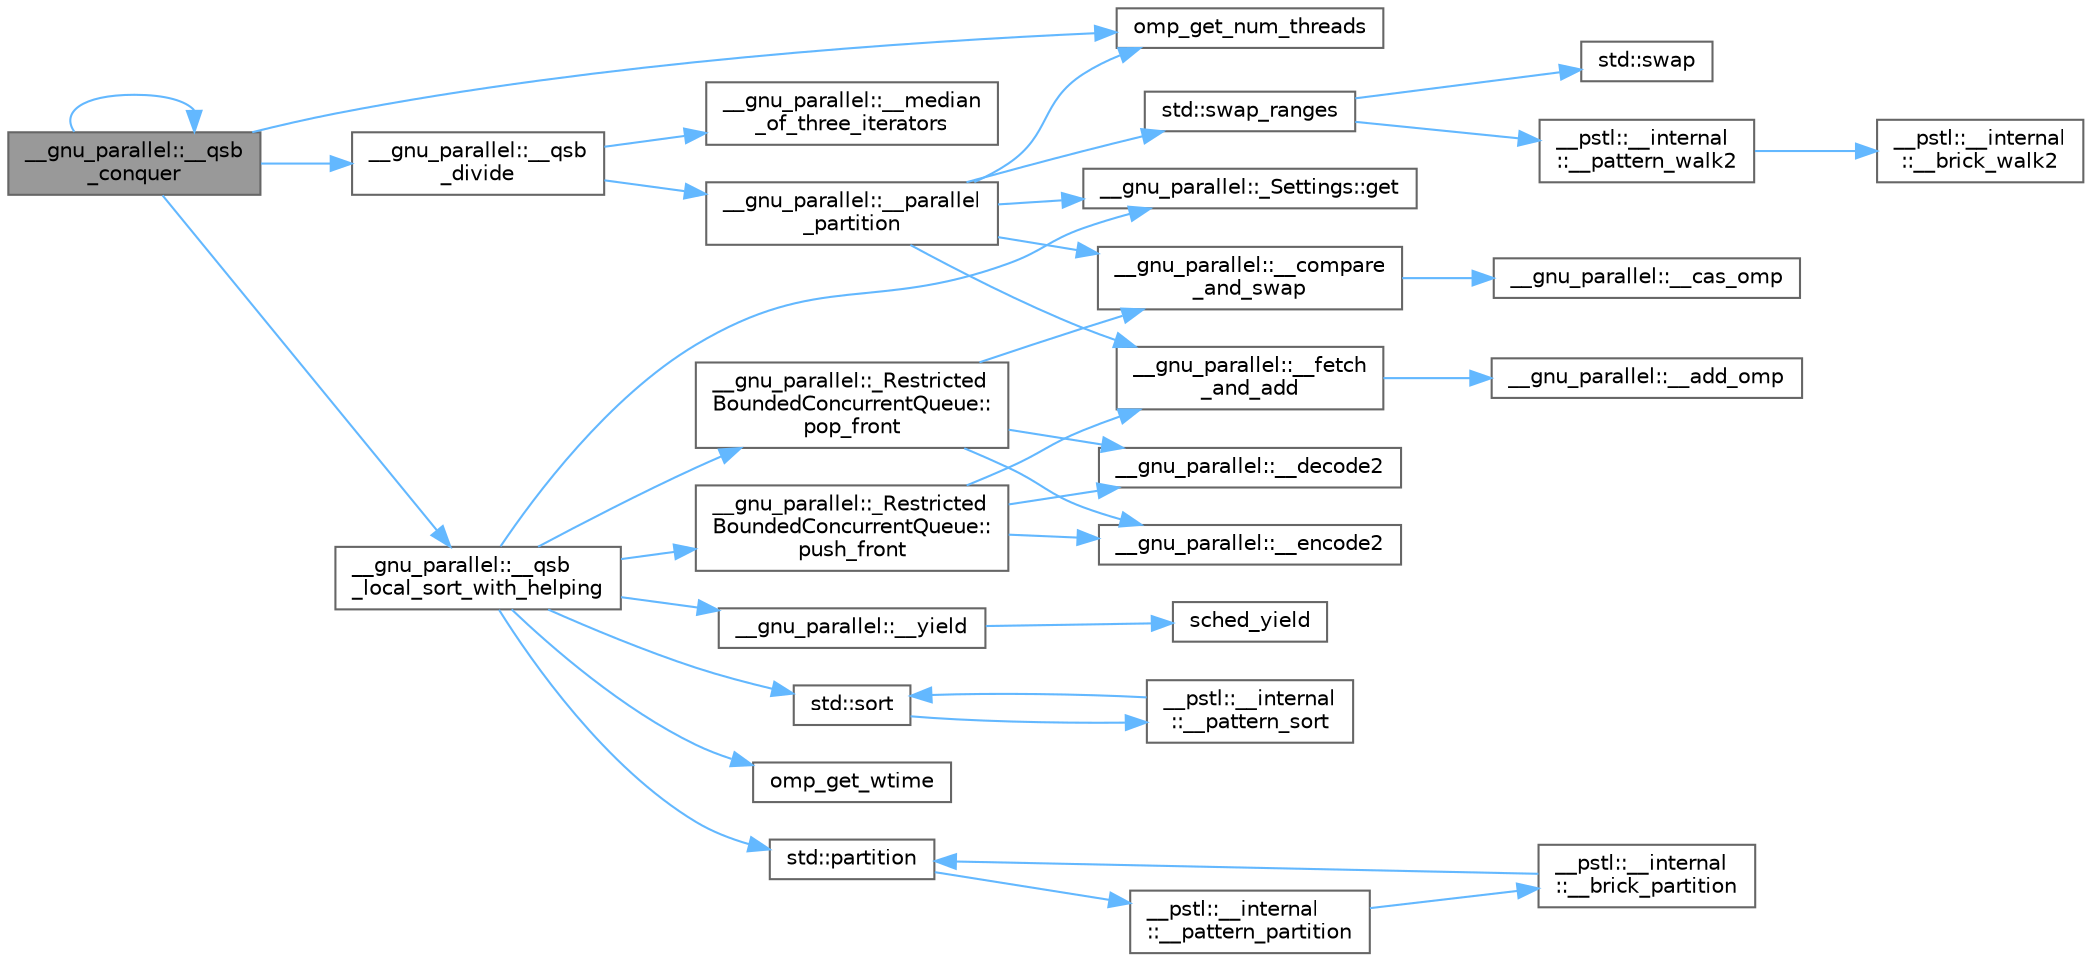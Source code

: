 digraph "__gnu_parallel::__qsb_conquer"
{
 // LATEX_PDF_SIZE
  bgcolor="transparent";
  edge [fontname=Helvetica,fontsize=10,labelfontname=Helvetica,labelfontsize=10];
  node [fontname=Helvetica,fontsize=10,shape=box,height=0.2,width=0.4];
  rankdir="LR";
  Node1 [id="Node000001",label="__gnu_parallel::__qsb\l_conquer",height=0.2,width=0.4,color="gray40", fillcolor="grey60", style="filled", fontcolor="black",tooltip="Quicksort conquer step."];
  Node1 -> Node1 [id="edge71_Node000001_Node000001",color="steelblue1",style="solid",tooltip=" "];
  Node1 -> Node2 [id="edge72_Node000001_Node000002",color="steelblue1",style="solid",tooltip=" "];
  Node2 [id="Node000002",label="__gnu_parallel::__qsb\l_divide",height=0.2,width=0.4,color="grey40", fillcolor="white", style="filled",URL="$namespace____gnu__parallel.html#af5df990f9c6b42ec71b0b3245efd8e56",tooltip="Balanced quicksort divide step."];
  Node2 -> Node3 [id="edge73_Node000002_Node000003",color="steelblue1",style="solid",tooltip=" "];
  Node3 [id="Node000003",label="__gnu_parallel::__median\l_of_three_iterators",height=0.2,width=0.4,color="grey40", fillcolor="white", style="filled",URL="$namespace____gnu__parallel.html#a74914ea59d68887b517e12c90189dbcd",tooltip="Compute the median of three referenced elements, according to __comp."];
  Node2 -> Node4 [id="edge74_Node000002_Node000004",color="steelblue1",style="solid",tooltip=" "];
  Node4 [id="Node000004",label="__gnu_parallel::__parallel\l_partition",height=0.2,width=0.4,color="grey40", fillcolor="white", style="filled",URL="$namespace____gnu__parallel.html#ac870af1d69405f2f53cd7a96e1d92348",tooltip="Parallel implementation of std::partition."];
  Node4 -> Node5 [id="edge75_Node000004_Node000005",color="steelblue1",style="solid",tooltip=" "];
  Node5 [id="Node000005",label="__gnu_parallel::__compare\l_and_swap",height=0.2,width=0.4,color="grey40", fillcolor="white", style="filled",URL="$namespace____gnu__parallel.html#accd4441e0f846fee44966195a91e9e68",tooltip="Compare-and-swap."];
  Node5 -> Node6 [id="edge76_Node000005_Node000006",color="steelblue1",style="solid",tooltip=" "];
  Node6 [id="Node000006",label="__gnu_parallel::__cas_omp",height=0.2,width=0.4,color="grey40", fillcolor="white", style="filled",URL="$namespace____gnu__parallel.html#a9209142c30164030551903748dd4206a",tooltip=" "];
  Node4 -> Node7 [id="edge77_Node000004_Node000007",color="steelblue1",style="solid",tooltip=" "];
  Node7 [id="Node000007",label="__gnu_parallel::__fetch\l_and_add",height=0.2,width=0.4,color="grey40", fillcolor="white", style="filled",URL="$namespace____gnu__parallel.html#a56a5a84c8a6049cd3cc83968c6eae088",tooltip="Add a value to a variable, atomically."];
  Node7 -> Node8 [id="edge78_Node000007_Node000008",color="steelblue1",style="solid",tooltip=" "];
  Node8 [id="Node000008",label="__gnu_parallel::__add_omp",height=0.2,width=0.4,color="grey40", fillcolor="white", style="filled",URL="$namespace____gnu__parallel.html#a4096ee6025f5c32e1524971c2eae0407",tooltip=" "];
  Node4 -> Node9 [id="edge79_Node000004_Node000009",color="steelblue1",style="solid",tooltip=" "];
  Node9 [id="Node000009",label="__gnu_parallel::_Settings::get",height=0.2,width=0.4,color="grey40", fillcolor="white", style="filled",URL="$struct____gnu__parallel_1_1___settings.html#adf11d9453707f1145a9e221ab7630bd3",tooltip="Get the global settings."];
  Node4 -> Node10 [id="edge80_Node000004_Node000010",color="steelblue1",style="solid",tooltip=" "];
  Node10 [id="Node000010",label="omp_get_num_threads",height=0.2,width=0.4,color="grey40", fillcolor="white", style="filled",URL="$_classes_2lib_2include_2omp_8h.html#ac42ead04531fd33507e3d3a6f648b200",tooltip=" "];
  Node4 -> Node11 [id="edge81_Node000004_Node000011",color="steelblue1",style="solid",tooltip=" "];
  Node11 [id="Node000011",label="std::swap_ranges",height=0.2,width=0.4,color="grey40", fillcolor="white", style="filled",URL="$namespacestd.html#ab5c0ba367019a22e04563f7ecbf2f200",tooltip=" "];
  Node11 -> Node12 [id="edge82_Node000011_Node000012",color="steelblue1",style="solid",tooltip=" "];
  Node12 [id="Node000012",label="__pstl::__internal\l::__pattern_walk2",height=0.2,width=0.4,color="grey40", fillcolor="white", style="filled",URL="$namespace____pstl_1_1____internal.html#a70065033fe2904641ef4cceafc92c7a0",tooltip=" "];
  Node12 -> Node13 [id="edge83_Node000012_Node000013",color="steelblue1",style="solid",tooltip=" "];
  Node13 [id="Node000013",label="__pstl::__internal\l::__brick_walk2",height=0.2,width=0.4,color="grey40", fillcolor="white", style="filled",URL="$namespace____pstl_1_1____internal.html#a64612fede4b3b107931bb84c68e45e70",tooltip=" "];
  Node11 -> Node14 [id="edge84_Node000011_Node000014",color="steelblue1",style="solid",tooltip=" "];
  Node14 [id="Node000014",label="std::swap",height=0.2,width=0.4,color="grey40", fillcolor="white", style="filled",URL="$namespacestd.html#a3ece115a1c8ed9020a20f1d0b70efda8",tooltip="exchanges the values of two JSON objects"];
  Node1 -> Node15 [id="edge85_Node000001_Node000015",color="steelblue1",style="solid",tooltip=" "];
  Node15 [id="Node000015",label="__gnu_parallel::__qsb\l_local_sort_with_helping",height=0.2,width=0.4,color="grey40", fillcolor="white", style="filled",URL="$namespace____gnu__parallel.html#a7565d258aacb02328cef6eb2781ab711",tooltip="Quicksort step doing load-balanced local sort."];
  Node15 -> Node16 [id="edge86_Node000015_Node000016",color="steelblue1",style="solid",tooltip=" "];
  Node16 [id="Node000016",label="__gnu_parallel::__yield",height=0.2,width=0.4,color="grey40", fillcolor="white", style="filled",URL="$namespace____gnu__parallel.html#aaa76236af73146ae89f726921bc3f2cb",tooltip="Yield control to another thread, without waiting for the end of the time slice."];
  Node16 -> Node17 [id="edge87_Node000016_Node000017",color="steelblue1",style="solid",tooltip=" "];
  Node17 [id="Node000017",label="sched_yield",height=0.2,width=0.4,color="grey40", fillcolor="white", style="filled",URL="$_classes_2lib_2pthread_8h.html#a6c8d40dba19ab44315a73fa45579e07c",tooltip=" "];
  Node15 -> Node9 [id="edge88_Node000015_Node000009",color="steelblue1",style="solid",tooltip=" "];
  Node15 -> Node18 [id="edge89_Node000015_Node000018",color="steelblue1",style="solid",tooltip=" "];
  Node18 [id="Node000018",label="omp_get_wtime",height=0.2,width=0.4,color="grey40", fillcolor="white", style="filled",URL="$_classes_2lib_2include_2omp_8h.html#a801f329e937820fb742b2faf5974d57f",tooltip=" "];
  Node15 -> Node19 [id="edge90_Node000015_Node000019",color="steelblue1",style="solid",tooltip=" "];
  Node19 [id="Node000019",label="std::partition",height=0.2,width=0.4,color="grey40", fillcolor="white", style="filled",URL="$namespacestd.html#a7dde62cf155d6b5bde1a1c0577a9a57f",tooltip=" "];
  Node19 -> Node20 [id="edge91_Node000019_Node000020",color="steelblue1",style="solid",tooltip=" "];
  Node20 [id="Node000020",label="__pstl::__internal\l::__pattern_partition",height=0.2,width=0.4,color="grey40", fillcolor="white", style="filled",URL="$namespace____pstl_1_1____internal.html#aad5bdaaadc2aee6f032d7188f9556523",tooltip=" "];
  Node20 -> Node21 [id="edge92_Node000020_Node000021",color="steelblue1",style="solid",tooltip=" "];
  Node21 [id="Node000021",label="__pstl::__internal\l::__brick_partition",height=0.2,width=0.4,color="grey40", fillcolor="white", style="filled",URL="$namespace____pstl_1_1____internal.html#ae322bd077e3fd6429c010272c9e48605",tooltip=" "];
  Node21 -> Node19 [id="edge93_Node000021_Node000019",color="steelblue1",style="solid",tooltip=" "];
  Node15 -> Node22 [id="edge94_Node000015_Node000022",color="steelblue1",style="solid",tooltip=" "];
  Node22 [id="Node000022",label="__gnu_parallel::_Restricted\lBoundedConcurrentQueue::\lpop_front",height=0.2,width=0.4,color="grey40", fillcolor="white", style="filled",URL="$class____gnu__parallel_1_1___restricted_bounded_concurrent_queue.html#a4b760899cefaccb86586c447b12c4cc3",tooltip="Pops one element from the queue at the front end. Must not be called concurrently with pop_front()."];
  Node22 -> Node5 [id="edge95_Node000022_Node000005",color="steelblue1",style="solid",tooltip=" "];
  Node22 -> Node23 [id="edge96_Node000022_Node000023",color="steelblue1",style="solid",tooltip=" "];
  Node23 [id="Node000023",label="__gnu_parallel::__decode2",height=0.2,width=0.4,color="grey40", fillcolor="white", style="filled",URL="$namespace____gnu__parallel.html#aee3989c0ed2561801b8a6c0282008cca",tooltip="Decode two integers from one gnu_parallel::_CASable."];
  Node22 -> Node24 [id="edge97_Node000022_Node000024",color="steelblue1",style="solid",tooltip=" "];
  Node24 [id="Node000024",label="__gnu_parallel::__encode2",height=0.2,width=0.4,color="grey40", fillcolor="white", style="filled",URL="$namespace____gnu__parallel.html#a7fcc29eb3f2d9c83756a9d99b4105b3b",tooltip="Encode two integers into one gnu_parallel::_CASable."];
  Node15 -> Node25 [id="edge98_Node000015_Node000025",color="steelblue1",style="solid",tooltip=" "];
  Node25 [id="Node000025",label="__gnu_parallel::_Restricted\lBoundedConcurrentQueue::\lpush_front",height=0.2,width=0.4,color="grey40", fillcolor="white", style="filled",URL="$class____gnu__parallel_1_1___restricted_bounded_concurrent_queue.html#a2ac4fcc26b5a8e8d3db9993ca3b6f777",tooltip="Pushes one element into the queue at the front end. Must not be called concurrently with pop_front()."];
  Node25 -> Node23 [id="edge99_Node000025_Node000023",color="steelblue1",style="solid",tooltip=" "];
  Node25 -> Node24 [id="edge100_Node000025_Node000024",color="steelblue1",style="solid",tooltip=" "];
  Node25 -> Node7 [id="edge101_Node000025_Node000007",color="steelblue1",style="solid",tooltip=" "];
  Node15 -> Node26 [id="edge102_Node000015_Node000026",color="steelblue1",style="solid",tooltip=" "];
  Node26 [id="Node000026",label="std::sort",height=0.2,width=0.4,color="grey40", fillcolor="white", style="filled",URL="$namespacestd.html#a73a397864aa701b5bd48fae555f4f935",tooltip=" "];
  Node26 -> Node27 [id="edge103_Node000026_Node000027",color="steelblue1",style="solid",tooltip=" "];
  Node27 [id="Node000027",label="__pstl::__internal\l::__pattern_sort",height=0.2,width=0.4,color="grey40", fillcolor="white", style="filled",URL="$namespace____pstl_1_1____internal.html#a5ccc13fdf58da10d6d45be7770ad0a4c",tooltip=" "];
  Node27 -> Node26 [id="edge104_Node000027_Node000026",color="steelblue1",style="solid",tooltip=" "];
  Node1 -> Node10 [id="edge105_Node000001_Node000010",color="steelblue1",style="solid",tooltip=" "];
}
